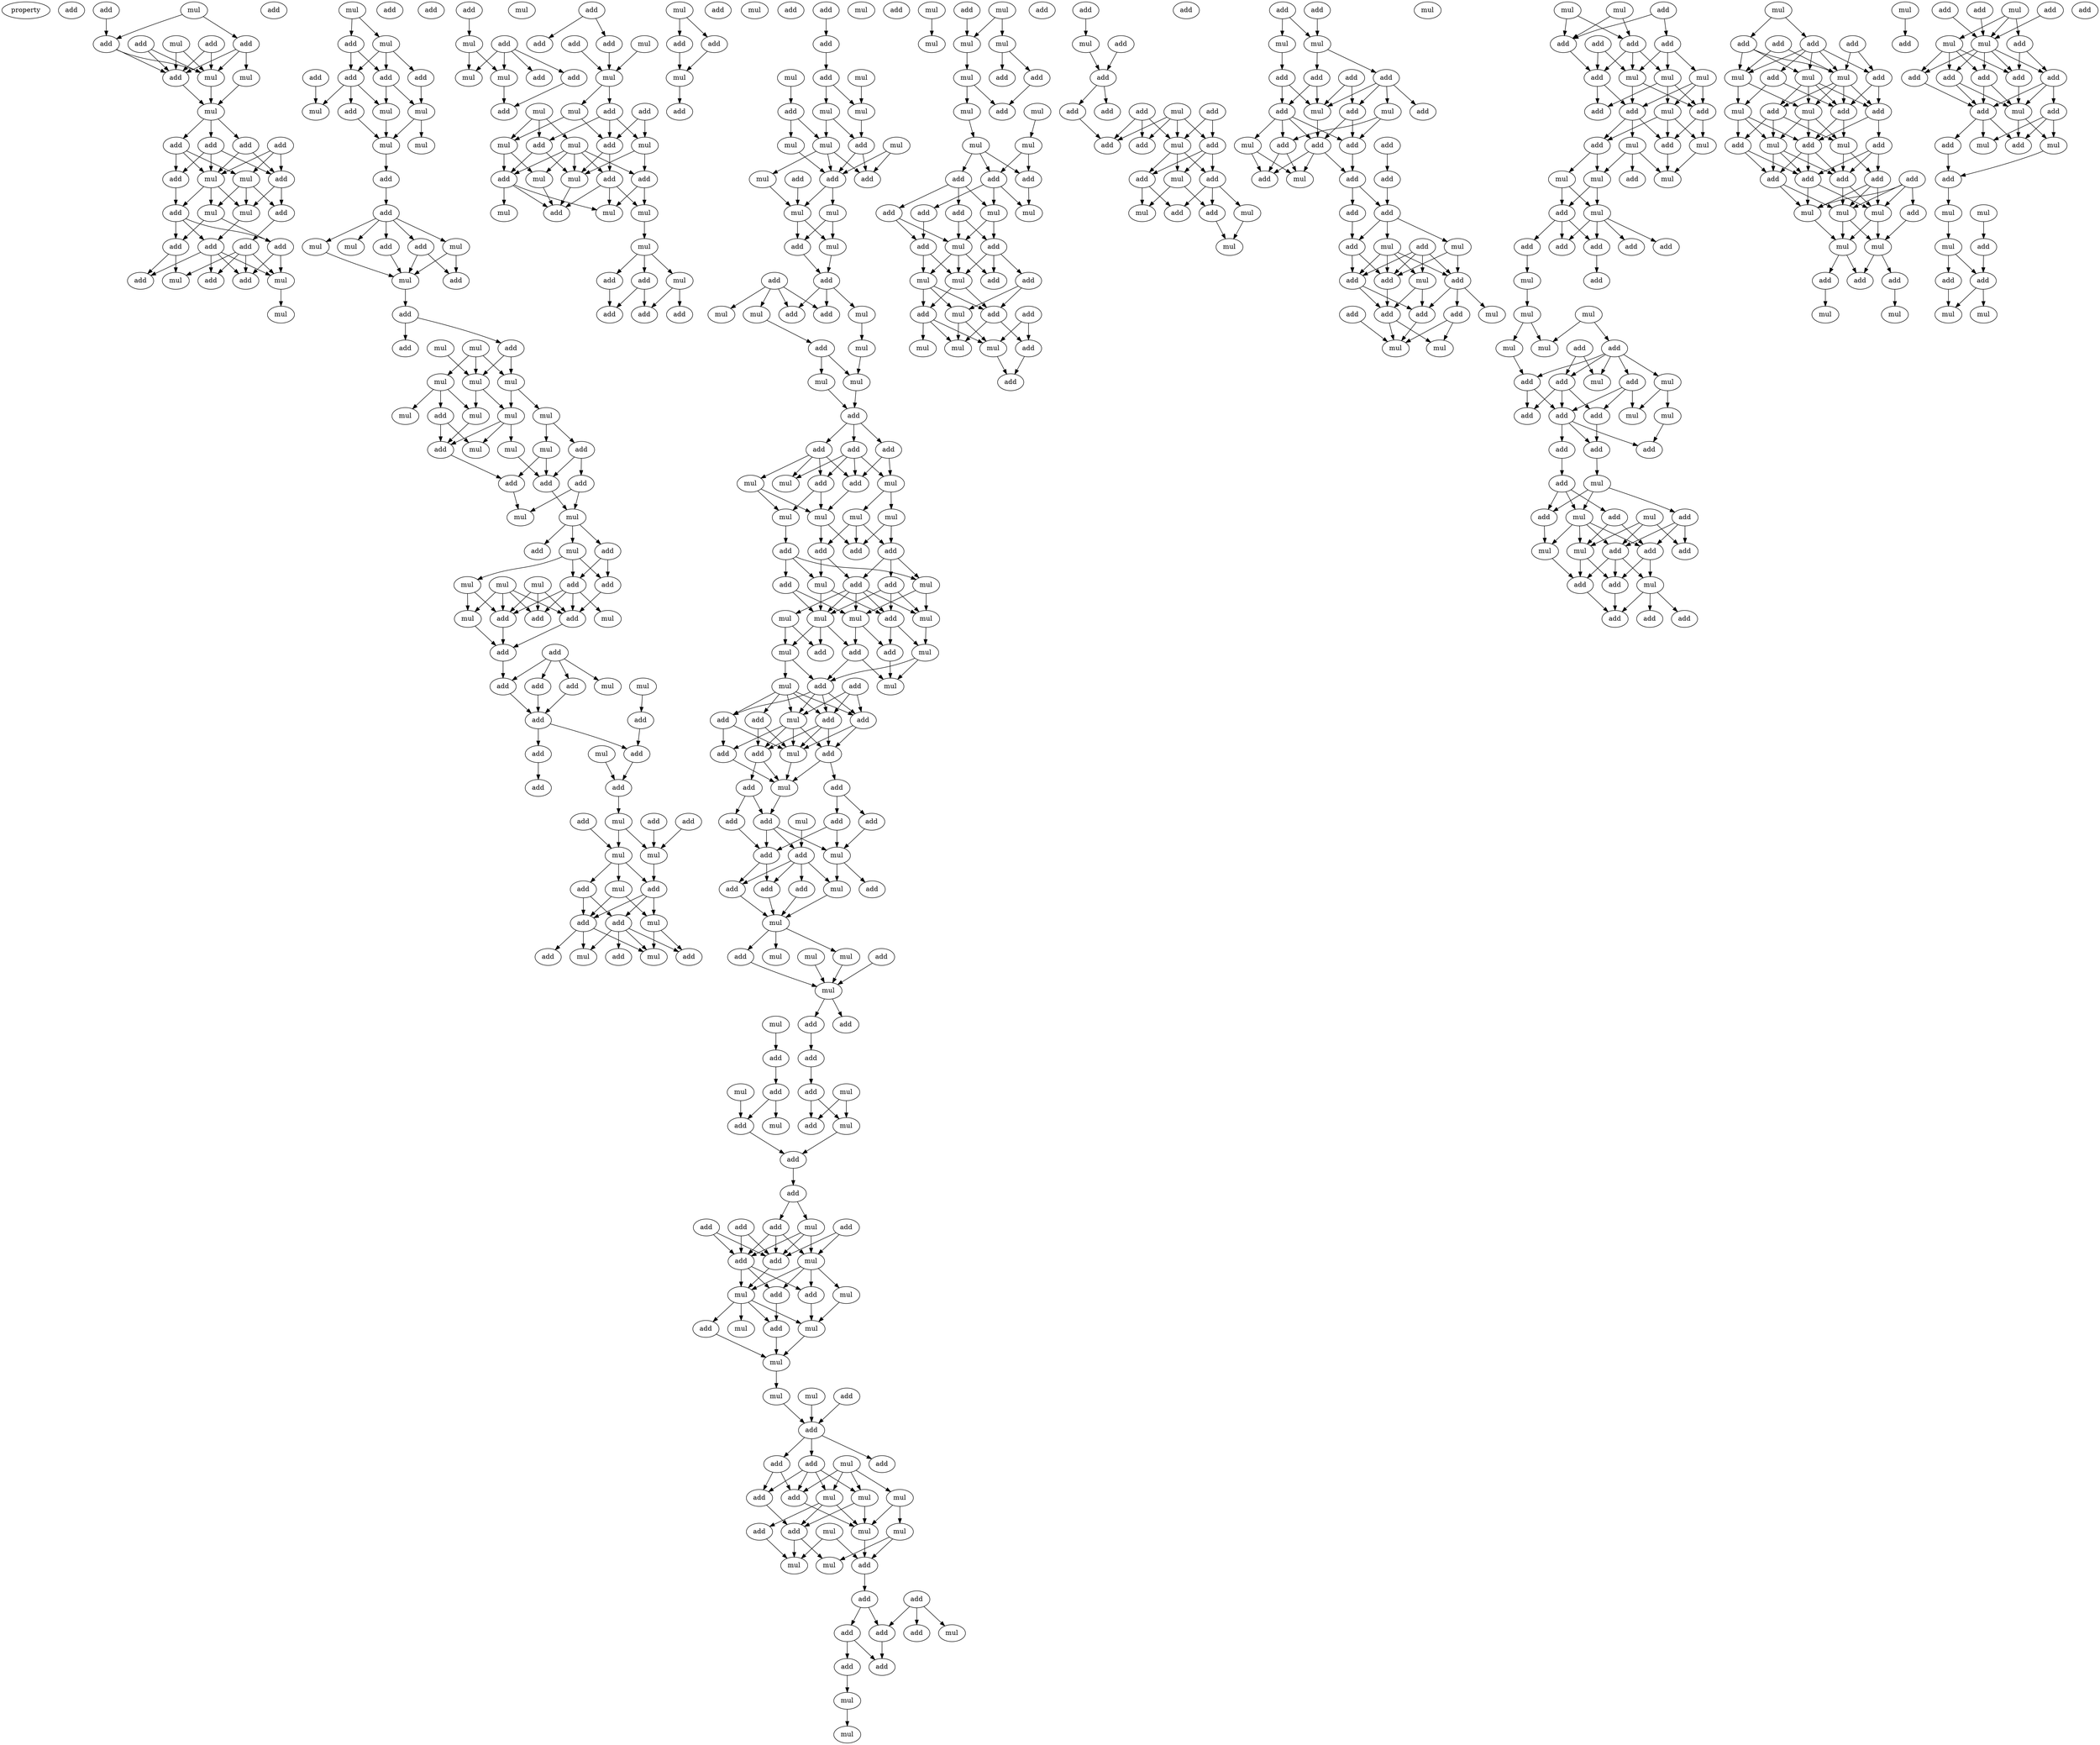 digraph {
    node [fontcolor=black]
    property [mul=2,lf=1.5]
    0 [ label = add ];
    1 [ label = add ];
    2 [ label = mul ];
    3 [ label = add ];
    4 [ label = mul ];
    5 [ label = add ];
    6 [ label = add ];
    7 [ label = add ];
    8 [ label = add ];
    9 [ label = mul ];
    10 [ label = mul ];
    11 [ label = mul ];
    12 [ label = add ];
    13 [ label = add ];
    14 [ label = add ];
    15 [ label = add ];
    16 [ label = add ];
    17 [ label = add ];
    18 [ label = mul ];
    19 [ label = mul ];
    20 [ label = add ];
    21 [ label = mul ];
    22 [ label = mul ];
    23 [ label = add ];
    24 [ label = add ];
    25 [ label = add ];
    26 [ label = add ];
    27 [ label = add ];
    28 [ label = add ];
    29 [ label = mul ];
    30 [ label = add ];
    31 [ label = add ];
    32 [ label = add ];
    33 [ label = mul ];
    34 [ label = mul ];
    35 [ label = mul ];
    36 [ label = add ];
    37 [ label = mul ];
    38 [ label = add ];
    39 [ label = add ];
    40 [ label = add ];
    41 [ label = add ];
    42 [ label = add ];
    43 [ label = mul ];
    44 [ label = mul ];
    45 [ label = add ];
    46 [ label = mul ];
    47 [ label = mul ];
    48 [ label = mul ];
    49 [ label = add ];
    50 [ label = add ];
    51 [ label = add ];
    52 [ label = mul ];
    53 [ label = mul ];
    54 [ label = mul ];
    55 [ label = add ];
    56 [ label = add ];
    57 [ label = mul ];
    58 [ label = add ];
    59 [ label = mul ];
    60 [ label = add ];
    61 [ label = mul ];
    62 [ label = add ];
    63 [ label = mul ];
    64 [ label = mul ];
    65 [ label = mul ];
    66 [ label = mul ];
    67 [ label = mul ];
    68 [ label = mul ];
    69 [ label = add ];
    70 [ label = mul ];
    71 [ label = mul ];
    72 [ label = add ];
    73 [ label = mul ];
    74 [ label = mul ];
    75 [ label = add ];
    76 [ label = add ];
    77 [ label = add ];
    78 [ label = add ];
    79 [ label = mul ];
    80 [ label = mul ];
    81 [ label = add ];
    82 [ label = add ];
    83 [ label = mul ];
    84 [ label = add ];
    85 [ label = mul ];
    86 [ label = add ];
    87 [ label = mul ];
    88 [ label = mul ];
    89 [ label = add ];
    90 [ label = mul ];
    91 [ label = add ];
    92 [ label = mul ];
    93 [ label = add ];
    94 [ label = add ];
    95 [ label = add ];
    96 [ label = add ];
    97 [ label = add ];
    98 [ label = add ];
    99 [ label = mul ];
    100 [ label = mul ];
    101 [ label = add ];
    102 [ label = add ];
    103 [ label = add ];
    104 [ label = add ];
    105 [ label = mul ];
    106 [ label = add ];
    107 [ label = add ];
    108 [ label = mul ];
    109 [ label = add ];
    110 [ label = add ];
    111 [ label = add ];
    112 [ label = mul ];
    113 [ label = mul ];
    114 [ label = mul ];
    115 [ label = add ];
    116 [ label = add ];
    117 [ label = add ];
    118 [ label = add ];
    119 [ label = mul ];
    120 [ label = mul ];
    121 [ label = add ];
    122 [ label = add ];
    123 [ label = mul ];
    124 [ label = add ];
    125 [ label = add ];
    126 [ label = add ];
    127 [ label = mul ];
    128 [ label = add ];
    129 [ label = add ];
    130 [ label = add ];
    131 [ label = mul ];
    132 [ label = mul ];
    133 [ label = mul ];
    134 [ label = add ];
    135 [ label = add ];
    136 [ label = add ];
    137 [ label = add ];
    138 [ label = add ];
    139 [ label = mul ];
    140 [ label = mul ];
    141 [ label = mul ];
    142 [ label = add ];
    143 [ label = add ];
    144 [ label = mul ];
    145 [ label = add ];
    146 [ label = mul ];
    147 [ label = add ];
    148 [ label = mul ];
    149 [ label = mul ];
    150 [ label = add ];
    151 [ label = mul ];
    152 [ label = mul ];
    153 [ label = add ];
    154 [ label = add ];
    155 [ label = mul ];
    156 [ label = add ];
    157 [ label = mul ];
    158 [ label = mul ];
    159 [ label = mul ];
    160 [ label = add ];
    161 [ label = add ];
    162 [ label = mul ];
    163 [ label = add ];
    164 [ label = add ];
    165 [ label = add ];
    166 [ label = mul ];
    167 [ label = add ];
    168 [ label = add ];
    169 [ label = add ];
    170 [ label = mul ];
    171 [ label = mul ];
    172 [ label = add ];
    173 [ label = add ];
    174 [ label = add ];
    175 [ label = add ];
    176 [ label = mul ];
    177 [ label = mul ];
    178 [ label = add ];
    179 [ label = add ];
    180 [ label = mul ];
    181 [ label = mul ];
    182 [ label = mul ];
    183 [ label = add ];
    184 [ label = mul ];
    185 [ label = mul ];
    186 [ label = add ];
    187 [ label = add ];
    188 [ label = mul ];
    189 [ label = add ];
    190 [ label = mul ];
    191 [ label = mul ];
    192 [ label = mul ];
    193 [ label = add ];
    194 [ label = add ];
    195 [ label = add ];
    196 [ label = mul ];
    197 [ label = mul ];
    198 [ label = mul ];
    199 [ label = add ];
    200 [ label = add ];
    201 [ label = mul ];
    202 [ label = add ];
    203 [ label = mul ];
    204 [ label = mul ];
    205 [ label = add ];
    206 [ label = add ];
    207 [ label = add ];
    208 [ label = add ];
    209 [ label = mul ];
    210 [ label = mul ];
    211 [ label = mul ];
    212 [ label = add ];
    213 [ label = add ];
    214 [ label = mul ];
    215 [ label = mul ];
    216 [ label = mul ];
    217 [ label = mul ];
    218 [ label = mul ];
    219 [ label = add ];
    220 [ label = add ];
    221 [ label = add ];
    222 [ label = add ];
    223 [ label = mul ];
    224 [ label = add ];
    225 [ label = mul ];
    226 [ label = add ];
    227 [ label = add ];
    228 [ label = add ];
    229 [ label = mul ];
    230 [ label = mul ];
    231 [ label = mul ];
    232 [ label = mul ];
    233 [ label = mul ];
    234 [ label = add ];
    235 [ label = add ];
    236 [ label = add ];
    237 [ label = mul ];
    238 [ label = add ];
    239 [ label = add ];
    240 [ label = mul ];
    241 [ label = mul ];
    242 [ label = add ];
    243 [ label = add ];
    244 [ label = add ];
    245 [ label = mul ];
    246 [ label = add ];
    247 [ label = mul ];
    248 [ label = add ];
    249 [ label = add ];
    250 [ label = add ];
    251 [ label = mul ];
    252 [ label = add ];
    253 [ label = add ];
    254 [ label = add ];
    255 [ label = add ];
    256 [ label = add ];
    257 [ label = mul ];
    258 [ label = add ];
    259 [ label = add ];
    260 [ label = add ];
    261 [ label = mul ];
    262 [ label = add ];
    263 [ label = add ];
    264 [ label = mul ];
    265 [ label = add ];
    266 [ label = add ];
    267 [ label = mul ];
    268 [ label = add ];
    269 [ label = add ];
    270 [ label = mul ];
    271 [ label = mul ];
    272 [ label = mul ];
    273 [ label = mul ];
    274 [ label = mul ];
    275 [ label = add ];
    276 [ label = add ];
    277 [ label = add ];
    278 [ label = add ];
    279 [ label = add ];
    280 [ label = mul ];
    281 [ label = mul ];
    282 [ label = add ];
    283 [ label = add ];
    284 [ label = add ];
    285 [ label = mul ];
    286 [ label = mul ];
    287 [ label = add ];
    288 [ label = add ];
    289 [ label = add ];
    290 [ label = add ];
    291 [ label = add ];
    292 [ label = mul ];
    293 [ label = add ];
    294 [ label = add ];
    295 [ label = mul ];
    296 [ label = add ];
    297 [ label = add ];
    298 [ label = add ];
    299 [ label = mul ];
    300 [ label = mul ];
    301 [ label = add ];
    302 [ label = add ];
    303 [ label = mul ];
    304 [ label = mul ];
    305 [ label = add ];
    306 [ label = mul ];
    307 [ label = mul ];
    308 [ label = mul ];
    309 [ label = mul ];
    310 [ label = add ];
    311 [ label = mul ];
    312 [ label = add ];
    313 [ label = add ];
    314 [ label = add ];
    315 [ label = mul ];
    316 [ label = add ];
    317 [ label = mul ];
    318 [ label = add ];
    319 [ label = mul ];
    320 [ label = mul ];
    321 [ label = add ];
    322 [ label = mul ];
    323 [ label = mul ];
    324 [ label = mul ];
    325 [ label = add ];
    326 [ label = add ];
    327 [ label = mul ];
    328 [ label = mul ];
    329 [ label = add ];
    330 [ label = add ];
    331 [ label = add ];
    332 [ label = add ];
    333 [ label = add ];
    334 [ label = add ];
    335 [ label = mul ];
    336 [ label = add ];
    337 [ label = add ];
    338 [ label = mul ];
    339 [ label = add ];
    340 [ label = add ];
    341 [ label = mul ];
    342 [ label = mul ];
    343 [ label = mul ];
    344 [ label = mul ];
    345 [ label = mul ];
    346 [ label = add ];
    347 [ label = add ];
    348 [ label = add ];
    349 [ label = mul ];
    350 [ label = mul ];
    351 [ label = mul ];
    352 [ label = mul ];
    353 [ label = add ];
    354 [ label = add ];
    355 [ label = add ];
    356 [ label = mul ];
    357 [ label = add ];
    358 [ label = add ];
    359 [ label = mul ];
    360 [ label = add ];
    361 [ label = add ];
    362 [ label = add ];
    363 [ label = mul ];
    364 [ label = add ];
    365 [ label = add ];
    366 [ label = mul ];
    367 [ label = mul ];
    368 [ label = mul ];
    369 [ label = add ];
    370 [ label = add ];
    371 [ label = add ];
    372 [ label = add ];
    373 [ label = mul ];
    374 [ label = mul ];
    375 [ label = mul ];
    376 [ label = add ];
    377 [ label = add ];
    378 [ label = mul ];
    379 [ label = add ];
    380 [ label = add ];
    381 [ label = mul ];
    382 [ label = add ];
    383 [ label = add ];
    384 [ label = add ];
    385 [ label = add ];
    386 [ label = mul ];
    387 [ label = add ];
    388 [ label = add ];
    389 [ label = add ];
    390 [ label = mul ];
    391 [ label = add ];
    392 [ label = add ];
    393 [ label = mul ];
    394 [ label = mul ];
    395 [ label = add ];
    396 [ label = add ];
    397 [ label = mul ];
    398 [ label = add ];
    399 [ label = add ];
    400 [ label = add ];
    401 [ label = mul ];
    402 [ label = mul ];
    403 [ label = add ];
    404 [ label = add ];
    405 [ label = add ];
    406 [ label = add ];
    407 [ label = add ];
    408 [ label = mul ];
    409 [ label = mul ];
    410 [ label = add ];
    411 [ label = add ];
    412 [ label = add ];
    413 [ label = mul ];
    414 [ label = add ];
    415 [ label = add ];
    416 [ label = add ];
    417 [ label = add ];
    418 [ label = add ];
    419 [ label = add ];
    420 [ label = mul ];
    421 [ label = add ];
    422 [ label = add ];
    423 [ label = add ];
    424 [ label = add ];
    425 [ label = mul ];
    426 [ label = mul ];
    427 [ label = add ];
    428 [ label = add ];
    429 [ label = mul ];
    430 [ label = add ];
    431 [ label = add ];
    432 [ label = add ];
    433 [ label = add ];
    434 [ label = add ];
    435 [ label = mul ];
    436 [ label = mul ];
    437 [ label = mul ];
    438 [ label = mul ];
    439 [ label = mul ];
    440 [ label = mul ];
    441 [ label = add ];
    442 [ label = add ];
    443 [ label = add ];
    444 [ label = add ];
    445 [ label = add ];
    446 [ label = add ];
    447 [ label = mul ];
    448 [ label = mul ];
    449 [ label = mul ];
    450 [ label = mul ];
    451 [ label = add ];
    452 [ label = add ];
    453 [ label = add ];
    454 [ label = add ];
    455 [ label = mul ];
    456 [ label = add ];
    457 [ label = mul ];
    458 [ label = mul ];
    459 [ label = add ];
    460 [ label = mul ];
    461 [ label = mul ];
    462 [ label = add ];
    463 [ label = mul ];
    464 [ label = add ];
    465 [ label = add ];
    466 [ label = add ];
    467 [ label = add ];
    468 [ label = add ];
    469 [ label = mul ];
    470 [ label = add ];
    471 [ label = mul ];
    472 [ label = mul ];
    473 [ label = mul ];
    474 [ label = mul ];
    475 [ label = add ];
    476 [ label = add ];
    477 [ label = mul ];
    478 [ label = add ];
    479 [ label = add ];
    480 [ label = mul ];
    481 [ label = add ];
    482 [ label = mul ];
    483 [ label = add ];
    484 [ label = mul ];
    485 [ label = add ];
    486 [ label = add ];
    487 [ label = add ];
    488 [ label = add ];
    489 [ label = add ];
    490 [ label = add ];
    491 [ label = mul ];
    492 [ label = mul ];
    493 [ label = add ];
    494 [ label = add ];
    495 [ label = mul ];
    496 [ label = add ];
    497 [ label = add ];
    498 [ label = mul ];
    499 [ label = add ];
    500 [ label = mul ];
    501 [ label = add ];
    502 [ label = add ];
    503 [ label = mul ];
    504 [ label = add ];
    505 [ label = add ];
    506 [ label = add ];
    507 [ label = add ];
    508 [ label = mul ];
    509 [ label = add ];
    510 [ label = add ];
    511 [ label = add ];
    512 [ label = add ];
    513 [ label = add ];
    514 [ label = mul ];
    515 [ label = mul ];
    516 [ label = mul ];
    517 [ label = add ];
    518 [ label = add ];
    519 [ label = mul ];
    520 [ label = mul ];
    521 [ label = add ];
    522 [ label = add ];
    523 [ label = mul ];
    524 [ label = add ];
    525 [ label = mul ];
    526 [ label = add ];
    527 [ label = add ];
    528 [ label = add ];
    529 [ label = add ];
    530 [ label = add ];
    531 [ label = add ];
    532 [ label = add ];
    533 [ label = mul ];
    534 [ label = mul ];
    535 [ label = add ];
    536 [ label = mul ];
    537 [ label = mul ];
    538 [ label = mul ];
    539 [ label = add ];
    540 [ label = add ];
    541 [ label = add ];
    542 [ label = mul ];
    543 [ label = mul ];
    544 [ label = mul ];
    545 [ label = add ];
    546 [ label = add ];
    547 [ label = mul ];
    548 [ label = add ];
    549 [ label = add ];
    550 [ label = mul ];
    551 [ label = add ];
    552 [ label = mul ];
    553 [ label = add ];
    554 [ label = add ];
    555 [ label = add ];
    556 [ label = add ];
    557 [ label = add ];
    558 [ label = add ];
    559 [ label = add ];
    560 [ label = mul ];
    561 [ label = mul ];
    562 [ label = mul ];
    563 [ label = add ];
    564 [ label = add ];
    565 [ label = add ];
    566 [ label = mul ];
    567 [ label = mul ];
    568 [ label = add ];
    569 [ label = mul ];
    570 [ label = add ];
    571 [ label = add ];
    572 [ label = mul ];
    573 [ label = mul ];
    574 [ label = add ];
    1 -> 7 [ name = 0 ];
    2 -> 5 [ name = 1 ];
    2 -> 7 [ name = 2 ];
    3 -> 8 [ name = 3 ];
    3 -> 10 [ name = 4 ];
    4 -> 8 [ name = 5 ];
    4 -> 10 [ name = 6 ];
    5 -> 8 [ name = 7 ];
    5 -> 9 [ name = 8 ];
    5 -> 10 [ name = 9 ];
    6 -> 8 [ name = 10 ];
    6 -> 10 [ name = 11 ];
    7 -> 8 [ name = 12 ];
    7 -> 10 [ name = 13 ];
    8 -> 11 [ name = 14 ];
    9 -> 11 [ name = 15 ];
    10 -> 11 [ name = 16 ];
    11 -> 12 [ name = 17 ];
    11 -> 13 [ name = 18 ];
    11 -> 15 [ name = 19 ];
    12 -> 19 [ name = 20 ];
    12 -> 20 [ name = 21 ];
    13 -> 17 [ name = 22 ];
    13 -> 19 [ name = 23 ];
    13 -> 20 [ name = 24 ];
    14 -> 18 [ name = 25 ];
    14 -> 19 [ name = 26 ];
    14 -> 20 [ name = 27 ];
    15 -> 17 [ name = 28 ];
    15 -> 18 [ name = 29 ];
    15 -> 19 [ name = 30 ];
    17 -> 23 [ name = 31 ];
    18 -> 21 [ name = 32 ];
    18 -> 22 [ name = 33 ];
    18 -> 24 [ name = 34 ];
    19 -> 21 [ name = 35 ];
    19 -> 22 [ name = 36 ];
    19 -> 23 [ name = 37 ];
    20 -> 22 [ name = 38 ];
    20 -> 24 [ name = 39 ];
    21 -> 25 [ name = 40 ];
    21 -> 28 [ name = 41 ];
    22 -> 26 [ name = 42 ];
    23 -> 25 [ name = 43 ];
    23 -> 26 [ name = 44 ];
    23 -> 28 [ name = 45 ];
    24 -> 27 [ name = 46 ];
    25 -> 29 [ name = 47 ];
    25 -> 32 [ name = 48 ];
    26 -> 30 [ name = 49 ];
    26 -> 31 [ name = 50 ];
    26 -> 32 [ name = 51 ];
    26 -> 33 [ name = 52 ];
    27 -> 29 [ name = 53 ];
    27 -> 30 [ name = 54 ];
    27 -> 31 [ name = 55 ];
    27 -> 33 [ name = 56 ];
    28 -> 31 [ name = 57 ];
    28 -> 33 [ name = 58 ];
    33 -> 34 [ name = 59 ];
    35 -> 37 [ name = 60 ];
    35 -> 38 [ name = 61 ];
    37 -> 39 [ name = 62 ];
    37 -> 41 [ name = 63 ];
    37 -> 42 [ name = 64 ];
    38 -> 39 [ name = 65 ];
    38 -> 41 [ name = 66 ];
    39 -> 44 [ name = 67 ];
    39 -> 45 [ name = 68 ];
    39 -> 46 [ name = 69 ];
    40 -> 46 [ name = 70 ];
    41 -> 43 [ name = 71 ];
    41 -> 44 [ name = 72 ];
    42 -> 43 [ name = 73 ];
    43 -> 47 [ name = 74 ];
    43 -> 48 [ name = 75 ];
    44 -> 47 [ name = 76 ];
    45 -> 47 [ name = 77 ];
    47 -> 49 [ name = 78 ];
    49 -> 50 [ name = 79 ];
    50 -> 51 [ name = 80 ];
    50 -> 52 [ name = 81 ];
    50 -> 53 [ name = 82 ];
    50 -> 54 [ name = 83 ];
    50 -> 55 [ name = 84 ];
    51 -> 57 [ name = 85 ];
    53 -> 56 [ name = 86 ];
    53 -> 57 [ name = 87 ];
    54 -> 57 [ name = 88 ];
    55 -> 56 [ name = 89 ];
    55 -> 57 [ name = 90 ];
    57 -> 58 [ name = 91 ];
    58 -> 60 [ name = 92 ];
    58 -> 62 [ name = 93 ];
    59 -> 65 [ name = 94 ];
    61 -> 63 [ name = 95 ];
    61 -> 64 [ name = 96 ];
    61 -> 65 [ name = 97 ];
    62 -> 63 [ name = 98 ];
    62 -> 65 [ name = 99 ];
    63 -> 68 [ name = 100 ];
    63 -> 70 [ name = 101 ];
    64 -> 66 [ name = 102 ];
    64 -> 67 [ name = 103 ];
    64 -> 69 [ name = 104 ];
    65 -> 67 [ name = 105 ];
    65 -> 70 [ name = 106 ];
    67 -> 72 [ name = 107 ];
    68 -> 73 [ name = 108 ];
    68 -> 75 [ name = 109 ];
    69 -> 72 [ name = 110 ];
    69 -> 74 [ name = 111 ];
    70 -> 71 [ name = 112 ];
    70 -> 72 [ name = 113 ];
    70 -> 74 [ name = 114 ];
    71 -> 78 [ name = 115 ];
    72 -> 76 [ name = 116 ];
    73 -> 76 [ name = 117 ];
    73 -> 78 [ name = 118 ];
    75 -> 77 [ name = 119 ];
    75 -> 78 [ name = 120 ];
    76 -> 79 [ name = 121 ];
    77 -> 79 [ name = 122 ];
    77 -> 80 [ name = 123 ];
    78 -> 80 [ name = 124 ];
    80 -> 81 [ name = 125 ];
    80 -> 82 [ name = 126 ];
    80 -> 83 [ name = 127 ];
    82 -> 84 [ name = 128 ];
    82 -> 86 [ name = 129 ];
    83 -> 84 [ name = 130 ];
    83 -> 85 [ name = 131 ];
    83 -> 86 [ name = 132 ];
    84 -> 89 [ name = 133 ];
    85 -> 90 [ name = 134 ];
    85 -> 91 [ name = 135 ];
    86 -> 89 [ name = 136 ];
    86 -> 91 [ name = 137 ];
    86 -> 92 [ name = 138 ];
    86 -> 93 [ name = 139 ];
    87 -> 89 [ name = 140 ];
    87 -> 90 [ name = 141 ];
    87 -> 91 [ name = 142 ];
    87 -> 93 [ name = 143 ];
    88 -> 89 [ name = 144 ];
    88 -> 91 [ name = 145 ];
    88 -> 93 [ name = 146 ];
    89 -> 95 [ name = 147 ];
    90 -> 95 [ name = 148 ];
    91 -> 95 [ name = 149 ];
    94 -> 96 [ name = 150 ];
    94 -> 97 [ name = 151 ];
    94 -> 98 [ name = 152 ];
    94 -> 100 [ name = 153 ];
    95 -> 97 [ name = 154 ];
    96 -> 101 [ name = 155 ];
    97 -> 101 [ name = 156 ];
    98 -> 101 [ name = 157 ];
    99 -> 102 [ name = 158 ];
    101 -> 103 [ name = 159 ];
    101 -> 104 [ name = 160 ];
    102 -> 104 [ name = 161 ];
    103 -> 107 [ name = 162 ];
    104 -> 106 [ name = 163 ];
    105 -> 106 [ name = 164 ];
    106 -> 108 [ name = 165 ];
    108 -> 112 [ name = 166 ];
    108 -> 113 [ name = 167 ];
    109 -> 113 [ name = 168 ];
    110 -> 112 [ name = 169 ];
    111 -> 113 [ name = 170 ];
    112 -> 114 [ name = 171 ];
    112 -> 115 [ name = 172 ];
    112 -> 116 [ name = 173 ];
    113 -> 115 [ name = 174 ];
    114 -> 117 [ name = 175 ];
    114 -> 119 [ name = 176 ];
    115 -> 117 [ name = 177 ];
    115 -> 118 [ name = 178 ];
    115 -> 119 [ name = 179 ];
    116 -> 117 [ name = 180 ];
    116 -> 118 [ name = 181 ];
    117 -> 120 [ name = 182 ];
    117 -> 122 [ name = 183 ];
    117 -> 123 [ name = 184 ];
    118 -> 120 [ name = 185 ];
    118 -> 121 [ name = 186 ];
    118 -> 123 [ name = 187 ];
    118 -> 124 [ name = 188 ];
    119 -> 120 [ name = 189 ];
    119 -> 121 [ name = 190 ];
    126 -> 127 [ name = 191 ];
    127 -> 132 [ name = 192 ];
    127 -> 133 [ name = 193 ];
    128 -> 129 [ name = 194 ];
    128 -> 130 [ name = 195 ];
    128 -> 132 [ name = 196 ];
    128 -> 133 [ name = 197 ];
    130 -> 134 [ name = 198 ];
    133 -> 134 [ name = 199 ];
    135 -> 137 [ name = 200 ];
    135 -> 138 [ name = 201 ];
    136 -> 140 [ name = 202 ];
    138 -> 140 [ name = 203 ];
    139 -> 140 [ name = 204 ];
    140 -> 143 [ name = 205 ];
    140 -> 144 [ name = 206 ];
    141 -> 146 [ name = 207 ];
    141 -> 147 [ name = 208 ];
    141 -> 149 [ name = 209 ];
    142 -> 145 [ name = 210 ];
    142 -> 148 [ name = 211 ];
    143 -> 145 [ name = 212 ];
    143 -> 147 [ name = 213 ];
    143 -> 148 [ name = 214 ];
    144 -> 145 [ name = 215 ];
    144 -> 149 [ name = 216 ];
    145 -> 151 [ name = 217 ];
    145 -> 154 [ name = 218 ];
    146 -> 150 [ name = 219 ];
    146 -> 151 [ name = 220 ];
    146 -> 152 [ name = 221 ];
    146 -> 153 [ name = 222 ];
    146 -> 154 [ name = 223 ];
    147 -> 150 [ name = 224 ];
    147 -> 151 [ name = 225 ];
    148 -> 151 [ name = 226 ];
    148 -> 153 [ name = 227 ];
    149 -> 150 [ name = 228 ];
    149 -> 152 [ name = 229 ];
    150 -> 155 [ name = 230 ];
    150 -> 156 [ name = 231 ];
    150 -> 158 [ name = 232 ];
    151 -> 156 [ name = 233 ];
    152 -> 156 [ name = 234 ];
    153 -> 157 [ name = 235 ];
    153 -> 158 [ name = 236 ];
    154 -> 156 [ name = 237 ];
    154 -> 157 [ name = 238 ];
    154 -> 158 [ name = 239 ];
    157 -> 159 [ name = 240 ];
    159 -> 160 [ name = 241 ];
    159 -> 161 [ name = 242 ];
    159 -> 162 [ name = 243 ];
    160 -> 165 [ name = 244 ];
    161 -> 164 [ name = 245 ];
    161 -> 165 [ name = 246 ];
    162 -> 163 [ name = 247 ];
    162 -> 164 [ name = 248 ];
    166 -> 168 [ name = 249 ];
    166 -> 169 [ name = 250 ];
    168 -> 170 [ name = 251 ];
    169 -> 170 [ name = 252 ];
    170 -> 172 [ name = 253 ];
    174 -> 175 [ name = 254 ];
    175 -> 178 [ name = 255 ];
    176 -> 179 [ name = 256 ];
    177 -> 181 [ name = 257 ];
    178 -> 180 [ name = 258 ];
    178 -> 181 [ name = 259 ];
    179 -> 182 [ name = 260 ];
    179 -> 185 [ name = 261 ];
    180 -> 182 [ name = 262 ];
    180 -> 183 [ name = 263 ];
    181 -> 183 [ name = 264 ];
    182 -> 187 [ name = 265 ];
    182 -> 188 [ name = 266 ];
    182 -> 189 [ name = 267 ];
    183 -> 187 [ name = 268 ];
    183 -> 189 [ name = 269 ];
    184 -> 187 [ name = 270 ];
    184 -> 189 [ name = 271 ];
    185 -> 189 [ name = 272 ];
    186 -> 191 [ name = 273 ];
    188 -> 191 [ name = 274 ];
    189 -> 190 [ name = 275 ];
    189 -> 191 [ name = 276 ];
    190 -> 192 [ name = 277 ];
    190 -> 193 [ name = 278 ];
    191 -> 192 [ name = 279 ];
    191 -> 193 [ name = 280 ];
    192 -> 194 [ name = 281 ];
    193 -> 194 [ name = 282 ];
    194 -> 196 [ name = 283 ];
    194 -> 199 [ name = 284 ];
    194 -> 200 [ name = 285 ];
    195 -> 197 [ name = 286 ];
    195 -> 198 [ name = 287 ];
    195 -> 199 [ name = 288 ];
    195 -> 200 [ name = 289 ];
    196 -> 201 [ name = 290 ];
    198 -> 202 [ name = 291 ];
    201 -> 204 [ name = 292 ];
    202 -> 203 [ name = 293 ];
    202 -> 204 [ name = 294 ];
    203 -> 205 [ name = 295 ];
    204 -> 205 [ name = 296 ];
    205 -> 206 [ name = 297 ];
    205 -> 207 [ name = 298 ];
    205 -> 208 [ name = 299 ];
    206 -> 210 [ name = 300 ];
    206 -> 212 [ name = 301 ];
    207 -> 210 [ name = 302 ];
    207 -> 212 [ name = 303 ];
    207 -> 213 [ name = 304 ];
    207 -> 214 [ name = 305 ];
    208 -> 211 [ name = 306 ];
    208 -> 212 [ name = 307 ];
    208 -> 213 [ name = 308 ];
    208 -> 214 [ name = 309 ];
    210 -> 217 [ name = 310 ];
    210 -> 218 [ name = 311 ];
    211 -> 215 [ name = 312 ];
    211 -> 216 [ name = 313 ];
    212 -> 216 [ name = 314 ];
    213 -> 215 [ name = 315 ];
    213 -> 216 [ name = 316 ];
    215 -> 220 [ name = 317 ];
    216 -> 219 [ name = 318 ];
    216 -> 221 [ name = 319 ];
    217 -> 219 [ name = 320 ];
    217 -> 222 [ name = 321 ];
    218 -> 219 [ name = 322 ];
    218 -> 221 [ name = 323 ];
    218 -> 222 [ name = 324 ];
    220 -> 223 [ name = 325 ];
    220 -> 225 [ name = 326 ];
    220 -> 226 [ name = 327 ];
    221 -> 225 [ name = 328 ];
    221 -> 227 [ name = 329 ];
    222 -> 223 [ name = 330 ];
    222 -> 224 [ name = 331 ];
    222 -> 227 [ name = 332 ];
    223 -> 229 [ name = 333 ];
    223 -> 232 [ name = 334 ];
    224 -> 228 [ name = 335 ];
    224 -> 229 [ name = 336 ];
    224 -> 230 [ name = 337 ];
    225 -> 228 [ name = 338 ];
    225 -> 230 [ name = 339 ];
    226 -> 230 [ name = 340 ];
    226 -> 232 [ name = 341 ];
    227 -> 228 [ name = 342 ];
    227 -> 229 [ name = 343 ];
    227 -> 230 [ name = 344 ];
    227 -> 231 [ name = 345 ];
    227 -> 232 [ name = 346 ];
    228 -> 234 [ name = 347 ];
    228 -> 237 [ name = 348 ];
    229 -> 237 [ name = 349 ];
    230 -> 233 [ name = 350 ];
    230 -> 235 [ name = 351 ];
    230 -> 236 [ name = 352 ];
    231 -> 233 [ name = 353 ];
    231 -> 236 [ name = 354 ];
    232 -> 234 [ name = 355 ];
    232 -> 235 [ name = 356 ];
    233 -> 239 [ name = 357 ];
    233 -> 241 [ name = 358 ];
    234 -> 240 [ name = 359 ];
    235 -> 239 [ name = 360 ];
    235 -> 240 [ name = 361 ];
    237 -> 239 [ name = 362 ];
    237 -> 240 [ name = 363 ];
    238 -> 242 [ name = 364 ];
    238 -> 244 [ name = 365 ];
    238 -> 245 [ name = 366 ];
    239 -> 242 [ name = 367 ];
    239 -> 244 [ name = 368 ];
    239 -> 245 [ name = 369 ];
    239 -> 246 [ name = 370 ];
    241 -> 242 [ name = 371 ];
    241 -> 243 [ name = 372 ];
    241 -> 244 [ name = 373 ];
    241 -> 245 [ name = 374 ];
    241 -> 246 [ name = 375 ];
    242 -> 247 [ name = 376 ];
    242 -> 248 [ name = 377 ];
    242 -> 249 [ name = 378 ];
    243 -> 247 [ name = 379 ];
    243 -> 249 [ name = 380 ];
    244 -> 247 [ name = 381 ];
    244 -> 248 [ name = 382 ];
    245 -> 247 [ name = 383 ];
    245 -> 248 [ name = 384 ];
    245 -> 249 [ name = 385 ];
    245 -> 250 [ name = 386 ];
    246 -> 247 [ name = 387 ];
    246 -> 250 [ name = 388 ];
    247 -> 251 [ name = 389 ];
    248 -> 251 [ name = 390 ];
    248 -> 252 [ name = 391 ];
    249 -> 251 [ name = 392 ];
    249 -> 253 [ name = 393 ];
    250 -> 251 [ name = 394 ];
    251 -> 258 [ name = 395 ];
    252 -> 254 [ name = 396 ];
    252 -> 256 [ name = 397 ];
    253 -> 255 [ name = 398 ];
    253 -> 258 [ name = 399 ];
    254 -> 260 [ name = 400 ];
    254 -> 261 [ name = 401 ];
    255 -> 260 [ name = 402 ];
    256 -> 261 [ name = 403 ];
    257 -> 259 [ name = 404 ];
    258 -> 259 [ name = 405 ];
    258 -> 260 [ name = 406 ];
    258 -> 261 [ name = 407 ];
    259 -> 263 [ name = 408 ];
    259 -> 264 [ name = 409 ];
    259 -> 265 [ name = 410 ];
    259 -> 266 [ name = 411 ];
    260 -> 263 [ name = 412 ];
    260 -> 266 [ name = 413 ];
    261 -> 262 [ name = 414 ];
    261 -> 264 [ name = 415 ];
    263 -> 267 [ name = 416 ];
    264 -> 267 [ name = 417 ];
    265 -> 267 [ name = 418 ];
    266 -> 267 [ name = 419 ];
    267 -> 269 [ name = 420 ];
    267 -> 270 [ name = 421 ];
    267 -> 271 [ name = 422 ];
    268 -> 273 [ name = 423 ];
    269 -> 273 [ name = 424 ];
    271 -> 273 [ name = 425 ];
    272 -> 273 [ name = 426 ];
    273 -> 275 [ name = 427 ];
    273 -> 276 [ name = 428 ];
    274 -> 278 [ name = 429 ];
    276 -> 279 [ name = 430 ];
    278 -> 282 [ name = 431 ];
    279 -> 283 [ name = 432 ];
    280 -> 284 [ name = 433 ];
    281 -> 286 [ name = 434 ];
    281 -> 287 [ name = 435 ];
    282 -> 284 [ name = 436 ];
    282 -> 285 [ name = 437 ];
    283 -> 286 [ name = 438 ];
    283 -> 287 [ name = 439 ];
    284 -> 288 [ name = 440 ];
    286 -> 288 [ name = 441 ];
    288 -> 289 [ name = 442 ];
    289 -> 292 [ name = 443 ];
    289 -> 294 [ name = 444 ];
    290 -> 295 [ name = 445 ];
    290 -> 297 [ name = 446 ];
    291 -> 296 [ name = 447 ];
    291 -> 297 [ name = 448 ];
    292 -> 295 [ name = 449 ];
    292 -> 296 [ name = 450 ];
    292 -> 297 [ name = 451 ];
    293 -> 296 [ name = 452 ];
    293 -> 297 [ name = 453 ];
    294 -> 295 [ name = 454 ];
    294 -> 296 [ name = 455 ];
    294 -> 297 [ name = 456 ];
    295 -> 298 [ name = 457 ];
    295 -> 299 [ name = 458 ];
    295 -> 300 [ name = 459 ];
    295 -> 301 [ name = 460 ];
    296 -> 298 [ name = 461 ];
    296 -> 299 [ name = 462 ];
    296 -> 301 [ name = 463 ];
    297 -> 299 [ name = 464 ];
    298 -> 304 [ name = 465 ];
    299 -> 302 [ name = 466 ];
    299 -> 303 [ name = 467 ];
    299 -> 304 [ name = 468 ];
    299 -> 305 [ name = 469 ];
    300 -> 304 [ name = 470 ];
    301 -> 302 [ name = 471 ];
    302 -> 306 [ name = 472 ];
    304 -> 306 [ name = 473 ];
    305 -> 306 [ name = 474 ];
    306 -> 307 [ name = 475 ];
    307 -> 312 [ name = 476 ];
    308 -> 311 [ name = 477 ];
    309 -> 312 [ name = 478 ];
    310 -> 312 [ name = 479 ];
    312 -> 313 [ name = 480 ];
    312 -> 314 [ name = 481 ];
    312 -> 316 [ name = 482 ];
    314 -> 317 [ name = 483 ];
    314 -> 318 [ name = 484 ];
    314 -> 319 [ name = 485 ];
    314 -> 321 [ name = 486 ];
    315 -> 317 [ name = 487 ];
    315 -> 318 [ name = 488 ];
    315 -> 319 [ name = 489 ];
    315 -> 320 [ name = 490 ];
    316 -> 318 [ name = 491 ];
    316 -> 321 [ name = 492 ];
    317 -> 323 [ name = 493 ];
    317 -> 325 [ name = 494 ];
    318 -> 323 [ name = 495 ];
    319 -> 323 [ name = 496 ];
    319 -> 325 [ name = 497 ];
    319 -> 326 [ name = 498 ];
    320 -> 322 [ name = 499 ];
    320 -> 323 [ name = 500 ];
    321 -> 325 [ name = 501 ];
    322 -> 328 [ name = 502 ];
    322 -> 329 [ name = 503 ];
    323 -> 329 [ name = 504 ];
    324 -> 327 [ name = 505 ];
    324 -> 329 [ name = 506 ];
    325 -> 327 [ name = 507 ];
    325 -> 328 [ name = 508 ];
    326 -> 327 [ name = 509 ];
    329 -> 331 [ name = 510 ];
    330 -> 332 [ name = 511 ];
    330 -> 334 [ name = 512 ];
    330 -> 335 [ name = 513 ];
    331 -> 333 [ name = 514 ];
    331 -> 334 [ name = 515 ];
    333 -> 336 [ name = 516 ];
    333 -> 337 [ name = 517 ];
    334 -> 337 [ name = 518 ];
    336 -> 338 [ name = 519 ];
    338 -> 341 [ name = 520 ];
    339 -> 343 [ name = 521 ];
    342 -> 343 [ name = 522 ];
    342 -> 344 [ name = 523 ];
    343 -> 345 [ name = 524 ];
    344 -> 346 [ name = 525 ];
    344 -> 347 [ name = 526 ];
    345 -> 348 [ name = 527 ];
    345 -> 349 [ name = 528 ];
    346 -> 348 [ name = 529 ];
    349 -> 351 [ name = 530 ];
    350 -> 352 [ name = 531 ];
    351 -> 353 [ name = 532 ];
    351 -> 354 [ name = 533 ];
    351 -> 355 [ name = 534 ];
    352 -> 353 [ name = 535 ];
    352 -> 355 [ name = 536 ];
    353 -> 359 [ name = 537 ];
    354 -> 356 [ name = 538 ];
    354 -> 358 [ name = 539 ];
    354 -> 360 [ name = 540 ];
    355 -> 356 [ name = 541 ];
    355 -> 357 [ name = 542 ];
    355 -> 359 [ name = 543 ];
    356 -> 361 [ name = 544 ];
    356 -> 363 [ name = 545 ];
    357 -> 362 [ name = 546 ];
    358 -> 361 [ name = 547 ];
    358 -> 363 [ name = 548 ];
    360 -> 362 [ name = 549 ];
    360 -> 363 [ name = 550 ];
    361 -> 364 [ name = 551 ];
    361 -> 365 [ name = 552 ];
    361 -> 366 [ name = 553 ];
    362 -> 366 [ name = 554 ];
    362 -> 367 [ name = 555 ];
    363 -> 365 [ name = 556 ];
    363 -> 366 [ name = 557 ];
    363 -> 367 [ name = 558 ];
    364 -> 368 [ name = 559 ];
    364 -> 370 [ name = 560 ];
    366 -> 369 [ name = 561 ];
    366 -> 370 [ name = 562 ];
    367 -> 368 [ name = 563 ];
    367 -> 369 [ name = 564 ];
    367 -> 370 [ name = 565 ];
    368 -> 373 [ name = 566 ];
    368 -> 374 [ name = 567 ];
    369 -> 373 [ name = 568 ];
    369 -> 374 [ name = 569 ];
    369 -> 375 [ name = 570 ];
    370 -> 372 [ name = 571 ];
    370 -> 373 [ name = 572 ];
    371 -> 372 [ name = 573 ];
    371 -> 374 [ name = 574 ];
    372 -> 376 [ name = 575 ];
    374 -> 376 [ name = 576 ];
    377 -> 378 [ name = 577 ];
    378 -> 380 [ name = 578 ];
    379 -> 380 [ name = 579 ];
    380 -> 383 [ name = 580 ];
    380 -> 384 [ name = 581 ];
    381 -> 386 [ name = 582 ];
    381 -> 387 [ name = 583 ];
    381 -> 388 [ name = 584 ];
    381 -> 389 [ name = 585 ];
    382 -> 386 [ name = 586 ];
    382 -> 387 [ name = 587 ];
    382 -> 388 [ name = 588 ];
    384 -> 388 [ name = 589 ];
    385 -> 386 [ name = 590 ];
    385 -> 389 [ name = 591 ];
    386 -> 390 [ name = 592 ];
    386 -> 391 [ name = 593 ];
    386 -> 392 [ name = 594 ];
    389 -> 390 [ name = 595 ];
    389 -> 391 [ name = 596 ];
    389 -> 392 [ name = 597 ];
    390 -> 393 [ name = 598 ];
    390 -> 396 [ name = 599 ];
    391 -> 393 [ name = 600 ];
    391 -> 395 [ name = 601 ];
    392 -> 394 [ name = 602 ];
    392 -> 395 [ name = 603 ];
    392 -> 396 [ name = 604 ];
    394 -> 397 [ name = 605 ];
    396 -> 397 [ name = 606 ];
    399 -> 401 [ name = 607 ];
    400 -> 401 [ name = 608 ];
    400 -> 402 [ name = 609 ];
    401 -> 403 [ name = 610 ];
    401 -> 405 [ name = 611 ];
    402 -> 404 [ name = 612 ];
    403 -> 407 [ name = 613 ];
    403 -> 408 [ name = 614 ];
    403 -> 409 [ name = 615 ];
    403 -> 411 [ name = 616 ];
    404 -> 408 [ name = 617 ];
    404 -> 410 [ name = 618 ];
    405 -> 408 [ name = 619 ];
    405 -> 410 [ name = 620 ];
    406 -> 408 [ name = 621 ];
    406 -> 411 [ name = 622 ];
    408 -> 415 [ name = 623 ];
    409 -> 414 [ name = 624 ];
    409 -> 416 [ name = 625 ];
    410 -> 413 [ name = 626 ];
    410 -> 414 [ name = 627 ];
    410 -> 415 [ name = 628 ];
    410 -> 416 [ name = 629 ];
    411 -> 415 [ name = 630 ];
    411 -> 416 [ name = 631 ];
    412 -> 418 [ name = 632 ];
    413 -> 417 [ name = 633 ];
    413 -> 420 [ name = 634 ];
    414 -> 417 [ name = 635 ];
    414 -> 420 [ name = 636 ];
    415 -> 417 [ name = 637 ];
    415 -> 419 [ name = 638 ];
    415 -> 420 [ name = 639 ];
    416 -> 419 [ name = 640 ];
    418 -> 421 [ name = 641 ];
    419 -> 421 [ name = 642 ];
    419 -> 422 [ name = 643 ];
    421 -> 424 [ name = 644 ];
    421 -> 425 [ name = 645 ];
    421 -> 426 [ name = 646 ];
    422 -> 424 [ name = 647 ];
    423 -> 427 [ name = 648 ];
    423 -> 428 [ name = 649 ];
    423 -> 429 [ name = 650 ];
    423 -> 430 [ name = 651 ];
    424 -> 427 [ name = 652 ];
    424 -> 430 [ name = 653 ];
    425 -> 427 [ name = 654 ];
    425 -> 428 [ name = 655 ];
    425 -> 429 [ name = 656 ];
    425 -> 430 [ name = 657 ];
    426 -> 428 [ name = 658 ];
    426 -> 430 [ name = 659 ];
    427 -> 431 [ name = 660 ];
    427 -> 433 [ name = 661 ];
    428 -> 431 [ name = 662 ];
    428 -> 432 [ name = 663 ];
    428 -> 435 [ name = 664 ];
    429 -> 431 [ name = 665 ];
    429 -> 433 [ name = 666 ];
    430 -> 433 [ name = 667 ];
    431 -> 437 [ name = 668 ];
    432 -> 436 [ name = 669 ];
    432 -> 437 [ name = 670 ];
    433 -> 436 [ name = 671 ];
    433 -> 437 [ name = 672 ];
    434 -> 437 [ name = 673 ];
    439 -> 442 [ name = 674 ];
    439 -> 445 [ name = 675 ];
    440 -> 442 [ name = 676 ];
    440 -> 445 [ name = 677 ];
    441 -> 442 [ name = 678 ];
    441 -> 444 [ name = 679 ];
    442 -> 446 [ name = 680 ];
    443 -> 446 [ name = 681 ];
    443 -> 449 [ name = 682 ];
    444 -> 447 [ name = 683 ];
    444 -> 448 [ name = 684 ];
    444 -> 449 [ name = 685 ];
    445 -> 446 [ name = 686 ];
    445 -> 447 [ name = 687 ];
    445 -> 449 [ name = 688 ];
    446 -> 451 [ name = 689 ];
    446 -> 452 [ name = 690 ];
    447 -> 450 [ name = 691 ];
    447 -> 451 [ name = 692 ];
    447 -> 453 [ name = 693 ];
    448 -> 450 [ name = 694 ];
    448 -> 452 [ name = 695 ];
    448 -> 453 [ name = 696 ];
    449 -> 452 [ name = 697 ];
    449 -> 453 [ name = 698 ];
    450 -> 454 [ name = 699 ];
    450 -> 456 [ name = 700 ];
    450 -> 457 [ name = 701 ];
    452 -> 454 [ name = 702 ];
    452 -> 455 [ name = 703 ];
    452 -> 456 [ name = 704 ];
    453 -> 454 [ name = 705 ];
    453 -> 457 [ name = 706 ];
    454 -> 460 [ name = 707 ];
    455 -> 459 [ name = 708 ];
    455 -> 460 [ name = 709 ];
    455 -> 461 [ name = 710 ];
    456 -> 458 [ name = 711 ];
    456 -> 461 [ name = 712 ];
    457 -> 460 [ name = 713 ];
    458 -> 462 [ name = 714 ];
    458 -> 463 [ name = 715 ];
    461 -> 462 [ name = 716 ];
    461 -> 463 [ name = 717 ];
    462 -> 464 [ name = 718 ];
    462 -> 465 [ name = 719 ];
    462 -> 468 [ name = 720 ];
    463 -> 464 [ name = 721 ];
    463 -> 465 [ name = 722 ];
    463 -> 466 [ name = 723 ];
    463 -> 467 [ name = 724 ];
    464 -> 470 [ name = 725 ];
    468 -> 469 [ name = 726 ];
    469 -> 471 [ name = 727 ];
    471 -> 473 [ name = 728 ];
    471 -> 474 [ name = 729 ];
    472 -> 473 [ name = 730 ];
    472 -> 476 [ name = 731 ];
    474 -> 479 [ name = 732 ];
    475 -> 477 [ name = 733 ];
    475 -> 478 [ name = 734 ];
    476 -> 477 [ name = 735 ];
    476 -> 478 [ name = 736 ];
    476 -> 479 [ name = 737 ];
    476 -> 480 [ name = 738 ];
    476 -> 481 [ name = 739 ];
    478 -> 483 [ name = 740 ];
    478 -> 485 [ name = 741 ];
    478 -> 486 [ name = 742 ];
    479 -> 485 [ name = 743 ];
    479 -> 486 [ name = 744 ];
    480 -> 482 [ name = 745 ];
    480 -> 484 [ name = 746 ];
    481 -> 482 [ name = 747 ];
    481 -> 483 [ name = 748 ];
    481 -> 486 [ name = 749 ];
    483 -> 489 [ name = 750 ];
    484 -> 487 [ name = 751 ];
    486 -> 487 [ name = 752 ];
    486 -> 488 [ name = 753 ];
    486 -> 489 [ name = 754 ];
    488 -> 490 [ name = 755 ];
    489 -> 491 [ name = 756 ];
    490 -> 492 [ name = 757 ];
    490 -> 493 [ name = 758 ];
    490 -> 494 [ name = 759 ];
    491 -> 492 [ name = 760 ];
    491 -> 494 [ name = 761 ];
    491 -> 496 [ name = 762 ];
    492 -> 497 [ name = 763 ];
    492 -> 498 [ name = 764 ];
    492 -> 500 [ name = 765 ];
    492 -> 501 [ name = 766 ];
    493 -> 500 [ name = 767 ];
    493 -> 501 [ name = 768 ];
    494 -> 498 [ name = 769 ];
    495 -> 497 [ name = 770 ];
    495 -> 499 [ name = 771 ];
    495 -> 500 [ name = 772 ];
    496 -> 497 [ name = 773 ];
    496 -> 499 [ name = 774 ];
    496 -> 501 [ name = 775 ];
    497 -> 502 [ name = 776 ];
    497 -> 503 [ name = 777 ];
    497 -> 504 [ name = 778 ];
    498 -> 502 [ name = 779 ];
    500 -> 502 [ name = 780 ];
    500 -> 504 [ name = 781 ];
    501 -> 503 [ name = 782 ];
    501 -> 504 [ name = 783 ];
    502 -> 506 [ name = 784 ];
    503 -> 505 [ name = 785 ];
    503 -> 506 [ name = 786 ];
    503 -> 507 [ name = 787 ];
    504 -> 506 [ name = 788 ];
    508 -> 511 [ name = 789 ];
    508 -> 512 [ name = 790 ];
    509 -> 513 [ name = 791 ];
    509 -> 515 [ name = 792 ];
    510 -> 515 [ name = 793 ];
    510 -> 516 [ name = 794 ];
    511 -> 514 [ name = 795 ];
    511 -> 515 [ name = 796 ];
    511 -> 516 [ name = 797 ];
    512 -> 513 [ name = 798 ];
    512 -> 514 [ name = 799 ];
    512 -> 515 [ name = 800 ];
    512 -> 516 [ name = 801 ];
    512 -> 517 [ name = 802 ];
    513 -> 518 [ name = 803 ];
    513 -> 522 [ name = 804 ];
    514 -> 518 [ name = 805 ];
    514 -> 519 [ name = 806 ];
    514 -> 521 [ name = 807 ];
    514 -> 522 [ name = 808 ];
    515 -> 518 [ name = 809 ];
    515 -> 519 [ name = 810 ];
    515 -> 521 [ name = 811 ];
    515 -> 522 [ name = 812 ];
    516 -> 519 [ name = 813 ];
    516 -> 520 [ name = 814 ];
    517 -> 520 [ name = 815 ];
    517 -> 522 [ name = 816 ];
    518 -> 526 [ name = 817 ];
    518 -> 527 [ name = 818 ];
    519 -> 523 [ name = 819 ];
    519 -> 525 [ name = 820 ];
    519 -> 527 [ name = 821 ];
    520 -> 523 [ name = 822 ];
    520 -> 524 [ name = 823 ];
    520 -> 527 [ name = 824 ];
    521 -> 523 [ name = 825 ];
    521 -> 524 [ name = 826 ];
    521 -> 525 [ name = 827 ];
    522 -> 525 [ name = 828 ];
    522 -> 527 [ name = 829 ];
    523 -> 529 [ name = 830 ];
    523 -> 530 [ name = 831 ];
    523 -> 532 [ name = 832 ];
    524 -> 529 [ name = 833 ];
    524 -> 532 [ name = 834 ];
    525 -> 528 [ name = 835 ];
    525 -> 530 [ name = 836 ];
    526 -> 528 [ name = 837 ];
    526 -> 530 [ name = 838 ];
    526 -> 532 [ name = 839 ];
    527 -> 529 [ name = 840 ];
    527 -> 530 [ name = 841 ];
    527 -> 532 [ name = 842 ];
    528 -> 533 [ name = 843 ];
    528 -> 534 [ name = 844 ];
    528 -> 536 [ name = 845 ];
    529 -> 533 [ name = 846 ];
    529 -> 536 [ name = 847 ];
    530 -> 534 [ name = 848 ];
    530 -> 536 [ name = 849 ];
    531 -> 533 [ name = 850 ];
    531 -> 534 [ name = 851 ];
    531 -> 535 [ name = 852 ];
    531 -> 536 [ name = 853 ];
    532 -> 533 [ name = 854 ];
    532 -> 534 [ name = 855 ];
    533 -> 538 [ name = 856 ];
    534 -> 537 [ name = 857 ];
    534 -> 538 [ name = 858 ];
    535 -> 537 [ name = 859 ];
    536 -> 537 [ name = 860 ];
    536 -> 538 [ name = 861 ];
    537 -> 540 [ name = 862 ];
    537 -> 541 [ name = 863 ];
    538 -> 539 [ name = 864 ];
    538 -> 541 [ name = 865 ];
    539 -> 542 [ name = 866 ];
    540 -> 543 [ name = 867 ];
    544 -> 546 [ name = 868 ];
    545 -> 552 [ name = 869 ];
    547 -> 550 [ name = 870 ];
    547 -> 551 [ name = 871 ];
    547 -> 552 [ name = 872 ];
    548 -> 552 [ name = 873 ];
    549 -> 552 [ name = 874 ];
    550 -> 554 [ name = 875 ];
    550 -> 555 [ name = 876 ];
    550 -> 556 [ name = 877 ];
    550 -> 557 [ name = 878 ];
    551 -> 553 [ name = 879 ];
    551 -> 554 [ name = 880 ];
    552 -> 553 [ name = 881 ];
    552 -> 554 [ name = 882 ];
    552 -> 555 [ name = 883 ];
    552 -> 556 [ name = 884 ];
    552 -> 557 [ name = 885 ];
    553 -> 558 [ name = 886 ];
    553 -> 559 [ name = 887 ];
    553 -> 560 [ name = 888 ];
    554 -> 560 [ name = 889 ];
    555 -> 559 [ name = 890 ];
    555 -> 560 [ name = 891 ];
    556 -> 559 [ name = 892 ];
    556 -> 560 [ name = 893 ];
    557 -> 559 [ name = 894 ];
    558 -> 561 [ name = 895 ];
    558 -> 562 [ name = 896 ];
    558 -> 563 [ name = 897 ];
    559 -> 561 [ name = 898 ];
    559 -> 563 [ name = 899 ];
    559 -> 564 [ name = 900 ];
    560 -> 562 [ name = 901 ];
    560 -> 563 [ name = 902 ];
    562 -> 565 [ name = 903 ];
    564 -> 565 [ name = 904 ];
    565 -> 567 [ name = 905 ];
    566 -> 568 [ name = 906 ];
    567 -> 569 [ name = 907 ];
    568 -> 571 [ name = 908 ];
    569 -> 570 [ name = 909 ];
    569 -> 571 [ name = 910 ];
    570 -> 573 [ name = 911 ];
    571 -> 572 [ name = 912 ];
    571 -> 573 [ name = 913 ];
}
